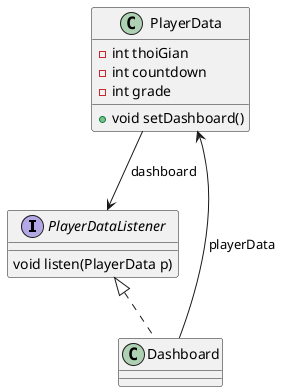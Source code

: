 @startuml
'https://plantuml.com/class-diagram

interface PlayerDataListener {
    void listen(PlayerData p)
}
class PlayerData {
    - int thoiGian
    - int countdown
    - int grade
    + void setDashboard()
}
class Dashboard {

}

PlayerDataListener <|.. Dashboard
PlayerData --> PlayerDataListener: dashboard
PlayerData <-- Dashboard: playerData


@enduml